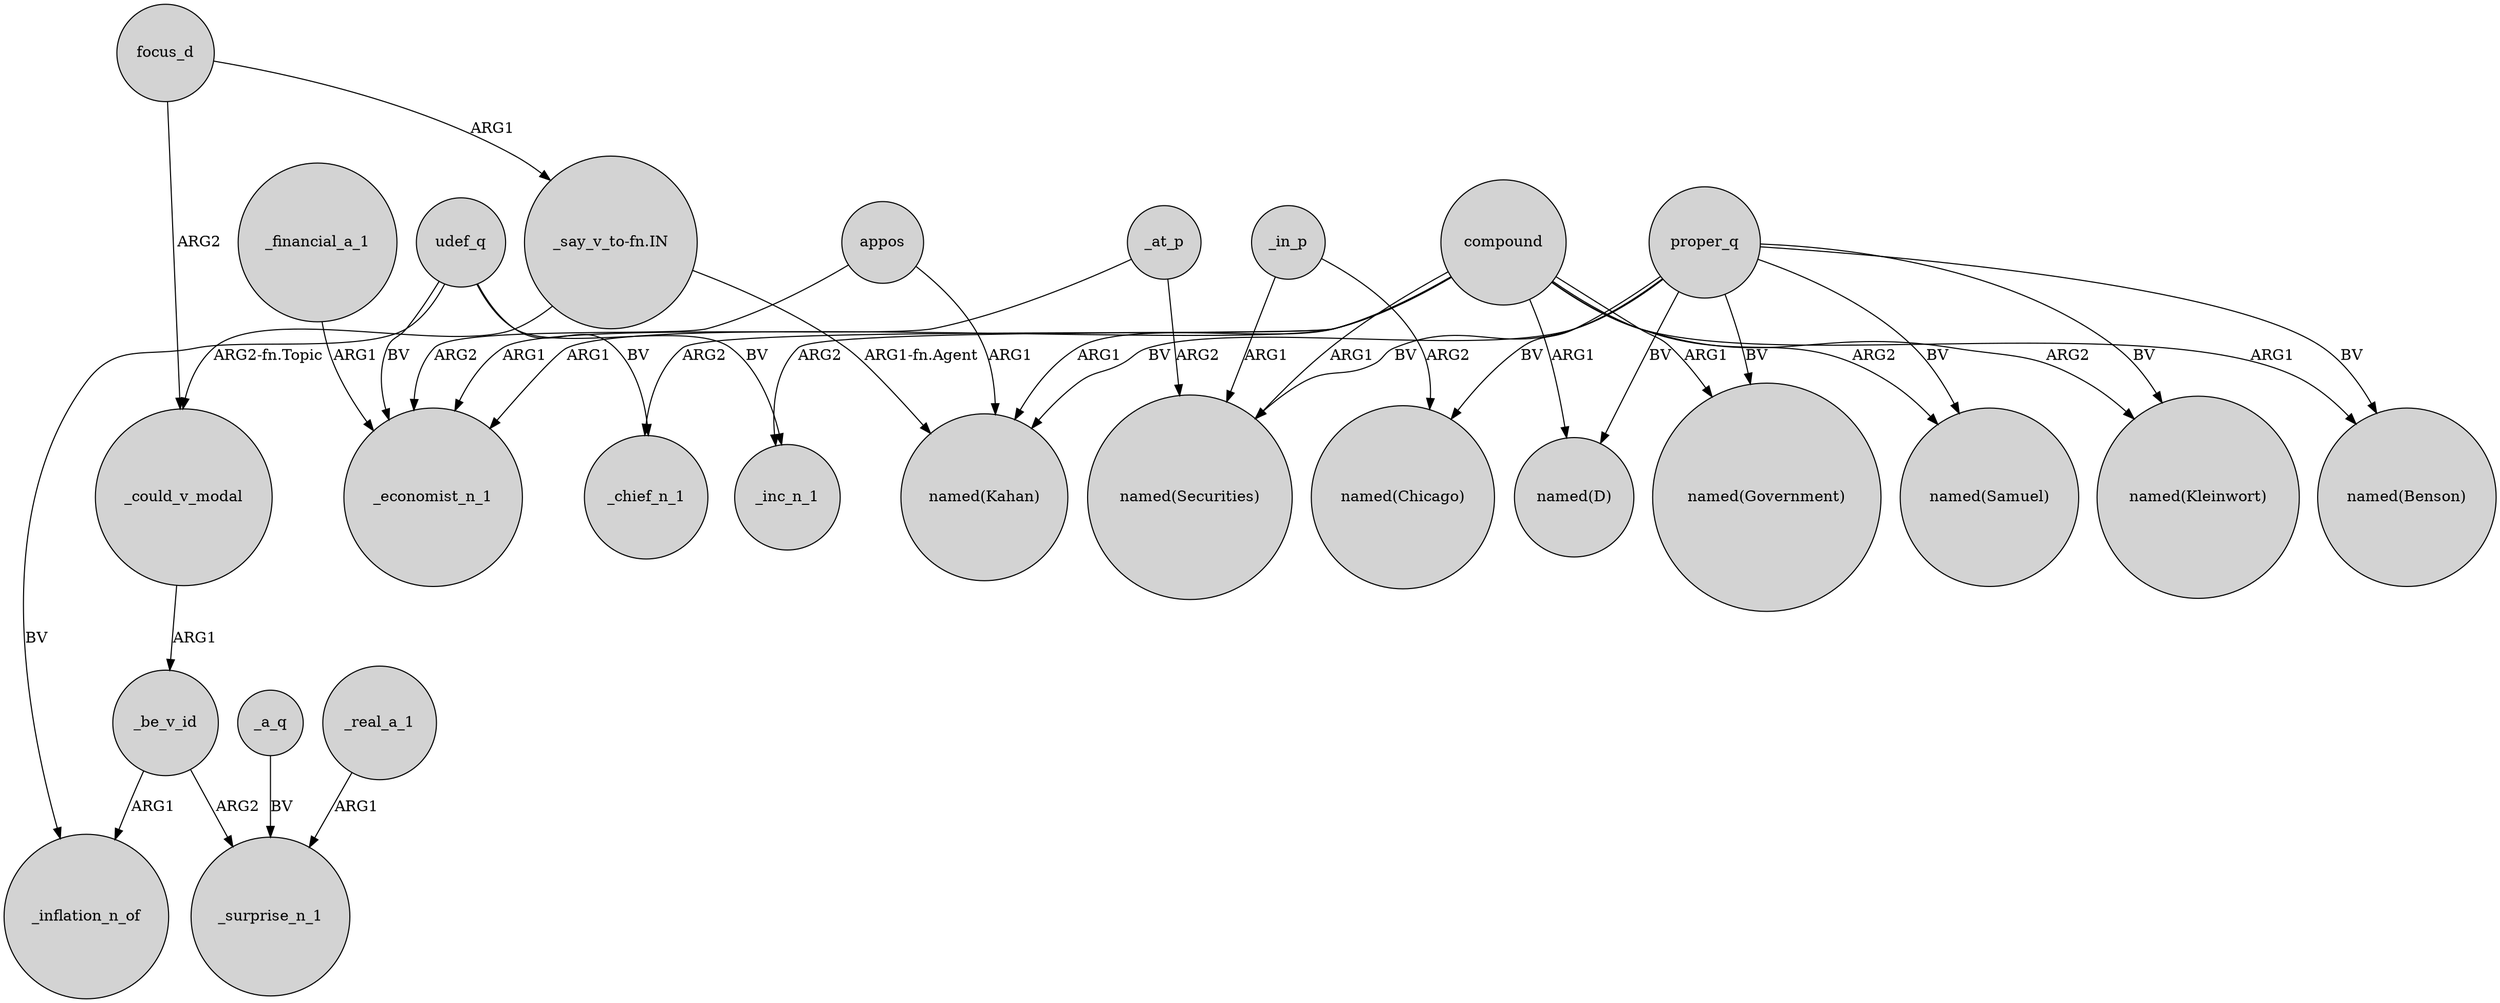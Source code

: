 digraph {
	node [shape=circle style=filled]
	focus_d -> _could_v_modal [label=ARG2]
	proper_q -> "named(Benson)" [label=BV]
	udef_q -> _inflation_n_of [label=BV]
	_be_v_id -> _surprise_n_1 [label=ARG2]
	udef_q -> _inc_n_1 [label=BV]
	_at_p -> "named(Securities)" [label=ARG2]
	_real_a_1 -> _surprise_n_1 [label=ARG1]
	proper_q -> "named(Government)" [label=BV]
	compound -> "named(Government)" [label=ARG1]
	appos -> _economist_n_1 [label=ARG2]
	appos -> "named(Kahan)" [label=ARG1]
	_a_q -> _surprise_n_1 [label=BV]
	udef_q -> _economist_n_1 [label=BV]
	compound -> "named(Kleinwort)" [label=ARG2]
	"_say_v_to-fn.IN" -> "named(Kahan)" [label="ARG1-fn.Agent"]
	_could_v_modal -> _be_v_id [label=ARG1]
	_financial_a_1 -> _economist_n_1 [label=ARG1]
	focus_d -> "_say_v_to-fn.IN" [label=ARG1]
	compound -> "named(Samuel)" [label=ARG2]
	compound -> _chief_n_1 [label=ARG2]
	proper_q -> "named(Kleinwort)" [label=BV]
	compound -> _economist_n_1 [label=ARG1]
	_in_p -> "named(Chicago)" [label=ARG2]
	udef_q -> _chief_n_1 [label=BV]
	_be_v_id -> _inflation_n_of [label=ARG1]
	proper_q -> "named(Kahan)" [label=BV]
	_at_p -> _economist_n_1 [label=ARG1]
	proper_q -> "named(Securities)" [label=BV]
	compound -> "named(Benson)" [label=ARG1]
	proper_q -> "named(D)" [label=BV]
	proper_q -> "named(Samuel)" [label=BV]
	compound -> "named(Kahan)" [label=ARG1]
	"_say_v_to-fn.IN" -> _could_v_modal [label="ARG2-fn.Topic"]
	compound -> _inc_n_1 [label=ARG2]
	proper_q -> "named(Chicago)" [label=BV]
	compound -> "named(Securities)" [label=ARG1]
	compound -> "named(D)" [label=ARG1]
	_in_p -> "named(Securities)" [label=ARG1]
}
